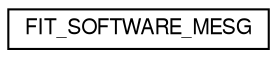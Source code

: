 digraph "Graphical Class Hierarchy"
{
  edge [fontname="FreeSans",fontsize="10",labelfontname="FreeSans",labelfontsize="10"];
  node [fontname="FreeSans",fontsize="10",shape=record];
  rankdir="LR";
  Node1 [label="FIT_SOFTWARE_MESG",height=0.2,width=0.4,color="black", fillcolor="white", style="filled",URL="$struct_f_i_t___s_o_f_t_w_a_r_e___m_e_s_g.html"];
}
